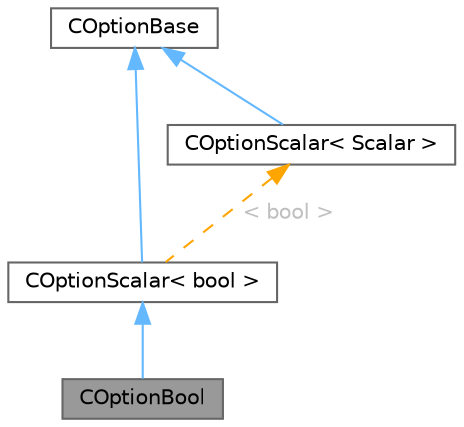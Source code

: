 digraph "COptionBool"
{
 // LATEX_PDF_SIZE
  bgcolor="transparent";
  edge [fontname=Helvetica,fontsize=10,labelfontname=Helvetica,labelfontsize=10];
  node [fontname=Helvetica,fontsize=10,shape=box,height=0.2,width=0.4];
  Node1 [id="Node000001",label="COptionBool",height=0.2,width=0.4,color="gray40", fillcolor="grey60", style="filled", fontcolor="black",tooltip=" "];
  Node2 -> Node1 [id="edge1_Node000001_Node000002",dir="back",color="steelblue1",style="solid",tooltip=" "];
  Node2 [id="Node000002",label="COptionScalar\< bool \>",height=0.2,width=0.4,color="gray40", fillcolor="white", style="filled",URL="$classCOptionScalar.html",tooltip=" "];
  Node3 -> Node2 [id="edge2_Node000002_Node000003",dir="back",color="steelblue1",style="solid",tooltip=" "];
  Node3 [id="Node000003",label="COptionBase",height=0.2,width=0.4,color="gray40", fillcolor="white", style="filled",URL="$classCOptionBase.html",tooltip=" "];
  Node4 -> Node2 [id="edge3_Node000002_Node000004",dir="back",color="orange",style="dashed",tooltip=" ",label=" \< bool \>",fontcolor="grey" ];
  Node4 [id="Node000004",label="COptionScalar\< Scalar \>",height=0.2,width=0.4,color="gray40", fillcolor="white", style="filled",URL="$classCOptionScalar.html",tooltip=" "];
  Node3 -> Node4 [id="edge4_Node000004_Node000003",dir="back",color="steelblue1",style="solid",tooltip=" "];
}
